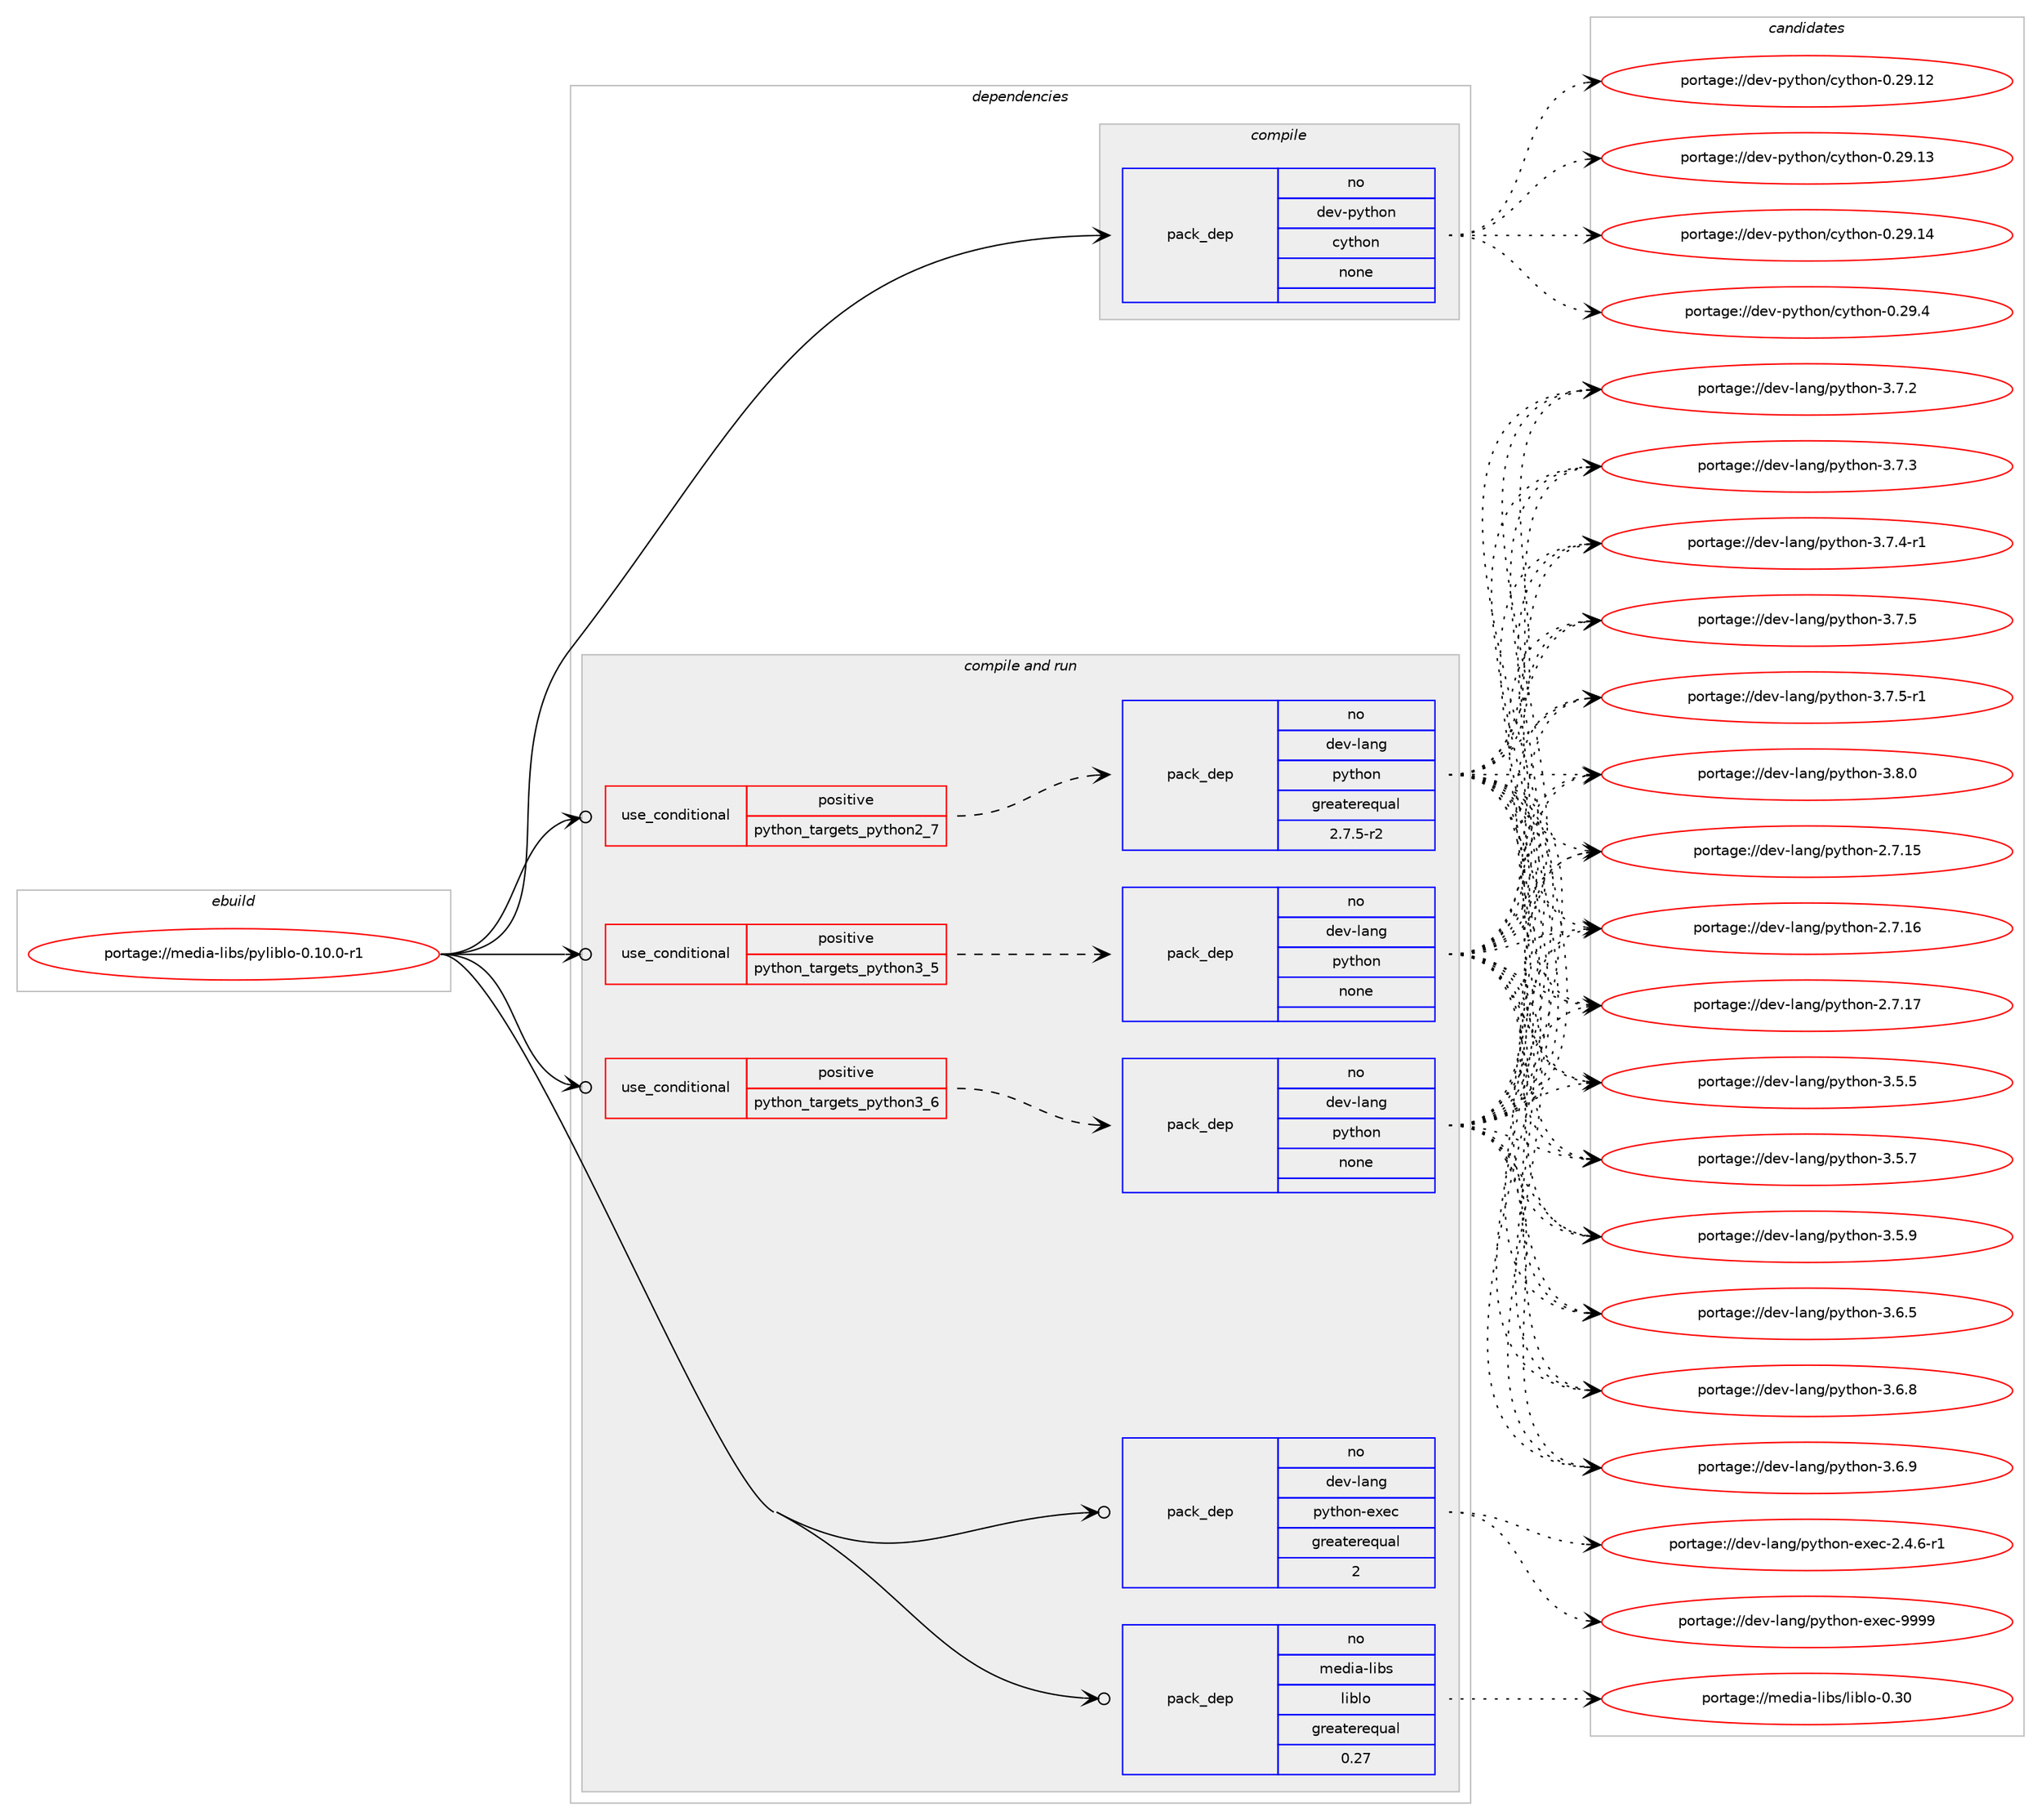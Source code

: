 digraph prolog {

# *************
# Graph options
# *************

newrank=true;
concentrate=true;
compound=true;
graph [rankdir=LR,fontname=Helvetica,fontsize=10,ranksep=1.5];#, ranksep=2.5, nodesep=0.2];
edge  [arrowhead=vee];
node  [fontname=Helvetica,fontsize=10];

# **********
# The ebuild
# **********

subgraph cluster_leftcol {
color=gray;
rank=same;
label=<<i>ebuild</i>>;
id [label="portage://media-libs/pyliblo-0.10.0-r1", color=red, width=4, href="../media-libs/pyliblo-0.10.0-r1.svg"];
}

# ****************
# The dependencies
# ****************

subgraph cluster_midcol {
color=gray;
label=<<i>dependencies</i>>;
subgraph cluster_compile {
fillcolor="#eeeeee";
style=filled;
label=<<i>compile</i>>;
subgraph pack237727 {
dependency324071 [label=<<TABLE BORDER="0" CELLBORDER="1" CELLSPACING="0" CELLPADDING="4" WIDTH="220"><TR><TD ROWSPAN="6" CELLPADDING="30">pack_dep</TD></TR><TR><TD WIDTH="110">no</TD></TR><TR><TD>dev-python</TD></TR><TR><TD>cython</TD></TR><TR><TD>none</TD></TR><TR><TD></TD></TR></TABLE>>, shape=none, color=blue];
}
id:e -> dependency324071:w [weight=20,style="solid",arrowhead="vee"];
}
subgraph cluster_compileandrun {
fillcolor="#eeeeee";
style=filled;
label=<<i>compile and run</i>>;
subgraph cond81030 {
dependency324072 [label=<<TABLE BORDER="0" CELLBORDER="1" CELLSPACING="0" CELLPADDING="4"><TR><TD ROWSPAN="3" CELLPADDING="10">use_conditional</TD></TR><TR><TD>positive</TD></TR><TR><TD>python_targets_python2_7</TD></TR></TABLE>>, shape=none, color=red];
subgraph pack237728 {
dependency324073 [label=<<TABLE BORDER="0" CELLBORDER="1" CELLSPACING="0" CELLPADDING="4" WIDTH="220"><TR><TD ROWSPAN="6" CELLPADDING="30">pack_dep</TD></TR><TR><TD WIDTH="110">no</TD></TR><TR><TD>dev-lang</TD></TR><TR><TD>python</TD></TR><TR><TD>greaterequal</TD></TR><TR><TD>2.7.5-r2</TD></TR></TABLE>>, shape=none, color=blue];
}
dependency324072:e -> dependency324073:w [weight=20,style="dashed",arrowhead="vee"];
}
id:e -> dependency324072:w [weight=20,style="solid",arrowhead="odotvee"];
subgraph cond81031 {
dependency324074 [label=<<TABLE BORDER="0" CELLBORDER="1" CELLSPACING="0" CELLPADDING="4"><TR><TD ROWSPAN="3" CELLPADDING="10">use_conditional</TD></TR><TR><TD>positive</TD></TR><TR><TD>python_targets_python3_5</TD></TR></TABLE>>, shape=none, color=red];
subgraph pack237729 {
dependency324075 [label=<<TABLE BORDER="0" CELLBORDER="1" CELLSPACING="0" CELLPADDING="4" WIDTH="220"><TR><TD ROWSPAN="6" CELLPADDING="30">pack_dep</TD></TR><TR><TD WIDTH="110">no</TD></TR><TR><TD>dev-lang</TD></TR><TR><TD>python</TD></TR><TR><TD>none</TD></TR><TR><TD></TD></TR></TABLE>>, shape=none, color=blue];
}
dependency324074:e -> dependency324075:w [weight=20,style="dashed",arrowhead="vee"];
}
id:e -> dependency324074:w [weight=20,style="solid",arrowhead="odotvee"];
subgraph cond81032 {
dependency324076 [label=<<TABLE BORDER="0" CELLBORDER="1" CELLSPACING="0" CELLPADDING="4"><TR><TD ROWSPAN="3" CELLPADDING="10">use_conditional</TD></TR><TR><TD>positive</TD></TR><TR><TD>python_targets_python3_6</TD></TR></TABLE>>, shape=none, color=red];
subgraph pack237730 {
dependency324077 [label=<<TABLE BORDER="0" CELLBORDER="1" CELLSPACING="0" CELLPADDING="4" WIDTH="220"><TR><TD ROWSPAN="6" CELLPADDING="30">pack_dep</TD></TR><TR><TD WIDTH="110">no</TD></TR><TR><TD>dev-lang</TD></TR><TR><TD>python</TD></TR><TR><TD>none</TD></TR><TR><TD></TD></TR></TABLE>>, shape=none, color=blue];
}
dependency324076:e -> dependency324077:w [weight=20,style="dashed",arrowhead="vee"];
}
id:e -> dependency324076:w [weight=20,style="solid",arrowhead="odotvee"];
subgraph pack237731 {
dependency324078 [label=<<TABLE BORDER="0" CELLBORDER="1" CELLSPACING="0" CELLPADDING="4" WIDTH="220"><TR><TD ROWSPAN="6" CELLPADDING="30">pack_dep</TD></TR><TR><TD WIDTH="110">no</TD></TR><TR><TD>dev-lang</TD></TR><TR><TD>python-exec</TD></TR><TR><TD>greaterequal</TD></TR><TR><TD>2</TD></TR></TABLE>>, shape=none, color=blue];
}
id:e -> dependency324078:w [weight=20,style="solid",arrowhead="odotvee"];
subgraph pack237732 {
dependency324079 [label=<<TABLE BORDER="0" CELLBORDER="1" CELLSPACING="0" CELLPADDING="4" WIDTH="220"><TR><TD ROWSPAN="6" CELLPADDING="30">pack_dep</TD></TR><TR><TD WIDTH="110">no</TD></TR><TR><TD>media-libs</TD></TR><TR><TD>liblo</TD></TR><TR><TD>greaterequal</TD></TR><TR><TD>0.27</TD></TR></TABLE>>, shape=none, color=blue];
}
id:e -> dependency324079:w [weight=20,style="solid",arrowhead="odotvee"];
}
subgraph cluster_run {
fillcolor="#eeeeee";
style=filled;
label=<<i>run</i>>;
}
}

# **************
# The candidates
# **************

subgraph cluster_choices {
rank=same;
color=gray;
label=<<i>candidates</i>>;

subgraph choice237727 {
color=black;
nodesep=1;
choiceportage1001011184511212111610411111047991211161041111104548465057464950 [label="portage://dev-python/cython-0.29.12", color=red, width=4,href="../dev-python/cython-0.29.12.svg"];
choiceportage1001011184511212111610411111047991211161041111104548465057464951 [label="portage://dev-python/cython-0.29.13", color=red, width=4,href="../dev-python/cython-0.29.13.svg"];
choiceportage1001011184511212111610411111047991211161041111104548465057464952 [label="portage://dev-python/cython-0.29.14", color=red, width=4,href="../dev-python/cython-0.29.14.svg"];
choiceportage10010111845112121116104111110479912111610411111045484650574652 [label="portage://dev-python/cython-0.29.4", color=red, width=4,href="../dev-python/cython-0.29.4.svg"];
dependency324071:e -> choiceportage1001011184511212111610411111047991211161041111104548465057464950:w [style=dotted,weight="100"];
dependency324071:e -> choiceportage1001011184511212111610411111047991211161041111104548465057464951:w [style=dotted,weight="100"];
dependency324071:e -> choiceportage1001011184511212111610411111047991211161041111104548465057464952:w [style=dotted,weight="100"];
dependency324071:e -> choiceportage10010111845112121116104111110479912111610411111045484650574652:w [style=dotted,weight="100"];
}
subgraph choice237728 {
color=black;
nodesep=1;
choiceportage10010111845108971101034711212111610411111045504655464953 [label="portage://dev-lang/python-2.7.15", color=red, width=4,href="../dev-lang/python-2.7.15.svg"];
choiceportage10010111845108971101034711212111610411111045504655464954 [label="portage://dev-lang/python-2.7.16", color=red, width=4,href="../dev-lang/python-2.7.16.svg"];
choiceportage10010111845108971101034711212111610411111045504655464955 [label="portage://dev-lang/python-2.7.17", color=red, width=4,href="../dev-lang/python-2.7.17.svg"];
choiceportage100101118451089711010347112121116104111110455146534653 [label="portage://dev-lang/python-3.5.5", color=red, width=4,href="../dev-lang/python-3.5.5.svg"];
choiceportage100101118451089711010347112121116104111110455146534655 [label="portage://dev-lang/python-3.5.7", color=red, width=4,href="../dev-lang/python-3.5.7.svg"];
choiceportage100101118451089711010347112121116104111110455146534657 [label="portage://dev-lang/python-3.5.9", color=red, width=4,href="../dev-lang/python-3.5.9.svg"];
choiceportage100101118451089711010347112121116104111110455146544653 [label="portage://dev-lang/python-3.6.5", color=red, width=4,href="../dev-lang/python-3.6.5.svg"];
choiceportage100101118451089711010347112121116104111110455146544656 [label="portage://dev-lang/python-3.6.8", color=red, width=4,href="../dev-lang/python-3.6.8.svg"];
choiceportage100101118451089711010347112121116104111110455146544657 [label="portage://dev-lang/python-3.6.9", color=red, width=4,href="../dev-lang/python-3.6.9.svg"];
choiceportage100101118451089711010347112121116104111110455146554650 [label="portage://dev-lang/python-3.7.2", color=red, width=4,href="../dev-lang/python-3.7.2.svg"];
choiceportage100101118451089711010347112121116104111110455146554651 [label="portage://dev-lang/python-3.7.3", color=red, width=4,href="../dev-lang/python-3.7.3.svg"];
choiceportage1001011184510897110103471121211161041111104551465546524511449 [label="portage://dev-lang/python-3.7.4-r1", color=red, width=4,href="../dev-lang/python-3.7.4-r1.svg"];
choiceportage100101118451089711010347112121116104111110455146554653 [label="portage://dev-lang/python-3.7.5", color=red, width=4,href="../dev-lang/python-3.7.5.svg"];
choiceportage1001011184510897110103471121211161041111104551465546534511449 [label="portage://dev-lang/python-3.7.5-r1", color=red, width=4,href="../dev-lang/python-3.7.5-r1.svg"];
choiceportage100101118451089711010347112121116104111110455146564648 [label="portage://dev-lang/python-3.8.0", color=red, width=4,href="../dev-lang/python-3.8.0.svg"];
dependency324073:e -> choiceportage10010111845108971101034711212111610411111045504655464953:w [style=dotted,weight="100"];
dependency324073:e -> choiceportage10010111845108971101034711212111610411111045504655464954:w [style=dotted,weight="100"];
dependency324073:e -> choiceportage10010111845108971101034711212111610411111045504655464955:w [style=dotted,weight="100"];
dependency324073:e -> choiceportage100101118451089711010347112121116104111110455146534653:w [style=dotted,weight="100"];
dependency324073:e -> choiceportage100101118451089711010347112121116104111110455146534655:w [style=dotted,weight="100"];
dependency324073:e -> choiceportage100101118451089711010347112121116104111110455146534657:w [style=dotted,weight="100"];
dependency324073:e -> choiceportage100101118451089711010347112121116104111110455146544653:w [style=dotted,weight="100"];
dependency324073:e -> choiceportage100101118451089711010347112121116104111110455146544656:w [style=dotted,weight="100"];
dependency324073:e -> choiceportage100101118451089711010347112121116104111110455146544657:w [style=dotted,weight="100"];
dependency324073:e -> choiceportage100101118451089711010347112121116104111110455146554650:w [style=dotted,weight="100"];
dependency324073:e -> choiceportage100101118451089711010347112121116104111110455146554651:w [style=dotted,weight="100"];
dependency324073:e -> choiceportage1001011184510897110103471121211161041111104551465546524511449:w [style=dotted,weight="100"];
dependency324073:e -> choiceportage100101118451089711010347112121116104111110455146554653:w [style=dotted,weight="100"];
dependency324073:e -> choiceportage1001011184510897110103471121211161041111104551465546534511449:w [style=dotted,weight="100"];
dependency324073:e -> choiceportage100101118451089711010347112121116104111110455146564648:w [style=dotted,weight="100"];
}
subgraph choice237729 {
color=black;
nodesep=1;
choiceportage10010111845108971101034711212111610411111045504655464953 [label="portage://dev-lang/python-2.7.15", color=red, width=4,href="../dev-lang/python-2.7.15.svg"];
choiceportage10010111845108971101034711212111610411111045504655464954 [label="portage://dev-lang/python-2.7.16", color=red, width=4,href="../dev-lang/python-2.7.16.svg"];
choiceportage10010111845108971101034711212111610411111045504655464955 [label="portage://dev-lang/python-2.7.17", color=red, width=4,href="../dev-lang/python-2.7.17.svg"];
choiceportage100101118451089711010347112121116104111110455146534653 [label="portage://dev-lang/python-3.5.5", color=red, width=4,href="../dev-lang/python-3.5.5.svg"];
choiceportage100101118451089711010347112121116104111110455146534655 [label="portage://dev-lang/python-3.5.7", color=red, width=4,href="../dev-lang/python-3.5.7.svg"];
choiceportage100101118451089711010347112121116104111110455146534657 [label="portage://dev-lang/python-3.5.9", color=red, width=4,href="../dev-lang/python-3.5.9.svg"];
choiceportage100101118451089711010347112121116104111110455146544653 [label="portage://dev-lang/python-3.6.5", color=red, width=4,href="../dev-lang/python-3.6.5.svg"];
choiceportage100101118451089711010347112121116104111110455146544656 [label="portage://dev-lang/python-3.6.8", color=red, width=4,href="../dev-lang/python-3.6.8.svg"];
choiceportage100101118451089711010347112121116104111110455146544657 [label="portage://dev-lang/python-3.6.9", color=red, width=4,href="../dev-lang/python-3.6.9.svg"];
choiceportage100101118451089711010347112121116104111110455146554650 [label="portage://dev-lang/python-3.7.2", color=red, width=4,href="../dev-lang/python-3.7.2.svg"];
choiceportage100101118451089711010347112121116104111110455146554651 [label="portage://dev-lang/python-3.7.3", color=red, width=4,href="../dev-lang/python-3.7.3.svg"];
choiceportage1001011184510897110103471121211161041111104551465546524511449 [label="portage://dev-lang/python-3.7.4-r1", color=red, width=4,href="../dev-lang/python-3.7.4-r1.svg"];
choiceportage100101118451089711010347112121116104111110455146554653 [label="portage://dev-lang/python-3.7.5", color=red, width=4,href="../dev-lang/python-3.7.5.svg"];
choiceportage1001011184510897110103471121211161041111104551465546534511449 [label="portage://dev-lang/python-3.7.5-r1", color=red, width=4,href="../dev-lang/python-3.7.5-r1.svg"];
choiceportage100101118451089711010347112121116104111110455146564648 [label="portage://dev-lang/python-3.8.0", color=red, width=4,href="../dev-lang/python-3.8.0.svg"];
dependency324075:e -> choiceportage10010111845108971101034711212111610411111045504655464953:w [style=dotted,weight="100"];
dependency324075:e -> choiceportage10010111845108971101034711212111610411111045504655464954:w [style=dotted,weight="100"];
dependency324075:e -> choiceportage10010111845108971101034711212111610411111045504655464955:w [style=dotted,weight="100"];
dependency324075:e -> choiceportage100101118451089711010347112121116104111110455146534653:w [style=dotted,weight="100"];
dependency324075:e -> choiceportage100101118451089711010347112121116104111110455146534655:w [style=dotted,weight="100"];
dependency324075:e -> choiceportage100101118451089711010347112121116104111110455146534657:w [style=dotted,weight="100"];
dependency324075:e -> choiceportage100101118451089711010347112121116104111110455146544653:w [style=dotted,weight="100"];
dependency324075:e -> choiceportage100101118451089711010347112121116104111110455146544656:w [style=dotted,weight="100"];
dependency324075:e -> choiceportage100101118451089711010347112121116104111110455146544657:w [style=dotted,weight="100"];
dependency324075:e -> choiceportage100101118451089711010347112121116104111110455146554650:w [style=dotted,weight="100"];
dependency324075:e -> choiceportage100101118451089711010347112121116104111110455146554651:w [style=dotted,weight="100"];
dependency324075:e -> choiceportage1001011184510897110103471121211161041111104551465546524511449:w [style=dotted,weight="100"];
dependency324075:e -> choiceportage100101118451089711010347112121116104111110455146554653:w [style=dotted,weight="100"];
dependency324075:e -> choiceportage1001011184510897110103471121211161041111104551465546534511449:w [style=dotted,weight="100"];
dependency324075:e -> choiceportage100101118451089711010347112121116104111110455146564648:w [style=dotted,weight="100"];
}
subgraph choice237730 {
color=black;
nodesep=1;
choiceportage10010111845108971101034711212111610411111045504655464953 [label="portage://dev-lang/python-2.7.15", color=red, width=4,href="../dev-lang/python-2.7.15.svg"];
choiceportage10010111845108971101034711212111610411111045504655464954 [label="portage://dev-lang/python-2.7.16", color=red, width=4,href="../dev-lang/python-2.7.16.svg"];
choiceportage10010111845108971101034711212111610411111045504655464955 [label="portage://dev-lang/python-2.7.17", color=red, width=4,href="../dev-lang/python-2.7.17.svg"];
choiceportage100101118451089711010347112121116104111110455146534653 [label="portage://dev-lang/python-3.5.5", color=red, width=4,href="../dev-lang/python-3.5.5.svg"];
choiceportage100101118451089711010347112121116104111110455146534655 [label="portage://dev-lang/python-3.5.7", color=red, width=4,href="../dev-lang/python-3.5.7.svg"];
choiceportage100101118451089711010347112121116104111110455146534657 [label="portage://dev-lang/python-3.5.9", color=red, width=4,href="../dev-lang/python-3.5.9.svg"];
choiceportage100101118451089711010347112121116104111110455146544653 [label="portage://dev-lang/python-3.6.5", color=red, width=4,href="../dev-lang/python-3.6.5.svg"];
choiceportage100101118451089711010347112121116104111110455146544656 [label="portage://dev-lang/python-3.6.8", color=red, width=4,href="../dev-lang/python-3.6.8.svg"];
choiceportage100101118451089711010347112121116104111110455146544657 [label="portage://dev-lang/python-3.6.9", color=red, width=4,href="../dev-lang/python-3.6.9.svg"];
choiceportage100101118451089711010347112121116104111110455146554650 [label="portage://dev-lang/python-3.7.2", color=red, width=4,href="../dev-lang/python-3.7.2.svg"];
choiceportage100101118451089711010347112121116104111110455146554651 [label="portage://dev-lang/python-3.7.3", color=red, width=4,href="../dev-lang/python-3.7.3.svg"];
choiceportage1001011184510897110103471121211161041111104551465546524511449 [label="portage://dev-lang/python-3.7.4-r1", color=red, width=4,href="../dev-lang/python-3.7.4-r1.svg"];
choiceportage100101118451089711010347112121116104111110455146554653 [label="portage://dev-lang/python-3.7.5", color=red, width=4,href="../dev-lang/python-3.7.5.svg"];
choiceportage1001011184510897110103471121211161041111104551465546534511449 [label="portage://dev-lang/python-3.7.5-r1", color=red, width=4,href="../dev-lang/python-3.7.5-r1.svg"];
choiceportage100101118451089711010347112121116104111110455146564648 [label="portage://dev-lang/python-3.8.0", color=red, width=4,href="../dev-lang/python-3.8.0.svg"];
dependency324077:e -> choiceportage10010111845108971101034711212111610411111045504655464953:w [style=dotted,weight="100"];
dependency324077:e -> choiceportage10010111845108971101034711212111610411111045504655464954:w [style=dotted,weight="100"];
dependency324077:e -> choiceportage10010111845108971101034711212111610411111045504655464955:w [style=dotted,weight="100"];
dependency324077:e -> choiceportage100101118451089711010347112121116104111110455146534653:w [style=dotted,weight="100"];
dependency324077:e -> choiceportage100101118451089711010347112121116104111110455146534655:w [style=dotted,weight="100"];
dependency324077:e -> choiceportage100101118451089711010347112121116104111110455146534657:w [style=dotted,weight="100"];
dependency324077:e -> choiceportage100101118451089711010347112121116104111110455146544653:w [style=dotted,weight="100"];
dependency324077:e -> choiceportage100101118451089711010347112121116104111110455146544656:w [style=dotted,weight="100"];
dependency324077:e -> choiceportage100101118451089711010347112121116104111110455146544657:w [style=dotted,weight="100"];
dependency324077:e -> choiceportage100101118451089711010347112121116104111110455146554650:w [style=dotted,weight="100"];
dependency324077:e -> choiceportage100101118451089711010347112121116104111110455146554651:w [style=dotted,weight="100"];
dependency324077:e -> choiceportage1001011184510897110103471121211161041111104551465546524511449:w [style=dotted,weight="100"];
dependency324077:e -> choiceportage100101118451089711010347112121116104111110455146554653:w [style=dotted,weight="100"];
dependency324077:e -> choiceportage1001011184510897110103471121211161041111104551465546534511449:w [style=dotted,weight="100"];
dependency324077:e -> choiceportage100101118451089711010347112121116104111110455146564648:w [style=dotted,weight="100"];
}
subgraph choice237731 {
color=black;
nodesep=1;
choiceportage10010111845108971101034711212111610411111045101120101994550465246544511449 [label="portage://dev-lang/python-exec-2.4.6-r1", color=red, width=4,href="../dev-lang/python-exec-2.4.6-r1.svg"];
choiceportage10010111845108971101034711212111610411111045101120101994557575757 [label="portage://dev-lang/python-exec-9999", color=red, width=4,href="../dev-lang/python-exec-9999.svg"];
dependency324078:e -> choiceportage10010111845108971101034711212111610411111045101120101994550465246544511449:w [style=dotted,weight="100"];
dependency324078:e -> choiceportage10010111845108971101034711212111610411111045101120101994557575757:w [style=dotted,weight="100"];
}
subgraph choice237732 {
color=black;
nodesep=1;
choiceportage10910110010597451081059811547108105981081114548465148 [label="portage://media-libs/liblo-0.30", color=red, width=4,href="../media-libs/liblo-0.30.svg"];
dependency324079:e -> choiceportage10910110010597451081059811547108105981081114548465148:w [style=dotted,weight="100"];
}
}

}

